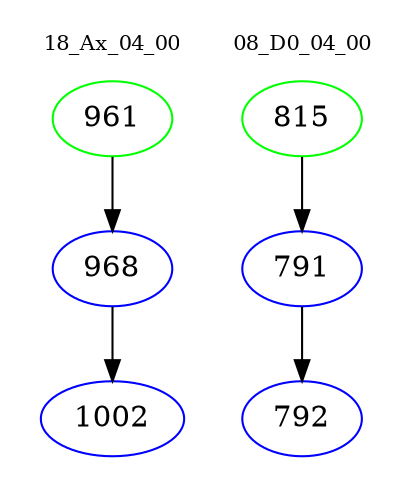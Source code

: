 digraph{
subgraph cluster_0 {
color = white
label = "18_Ax_04_00";
fontsize=10;
T0_961 [label="961", color="green"]
T0_961 -> T0_968 [color="black"]
T0_968 [label="968", color="blue"]
T0_968 -> T0_1002 [color="black"]
T0_1002 [label="1002", color="blue"]
}
subgraph cluster_1 {
color = white
label = "08_D0_04_00";
fontsize=10;
T1_815 [label="815", color="green"]
T1_815 -> T1_791 [color="black"]
T1_791 [label="791", color="blue"]
T1_791 -> T1_792 [color="black"]
T1_792 [label="792", color="blue"]
}
}
